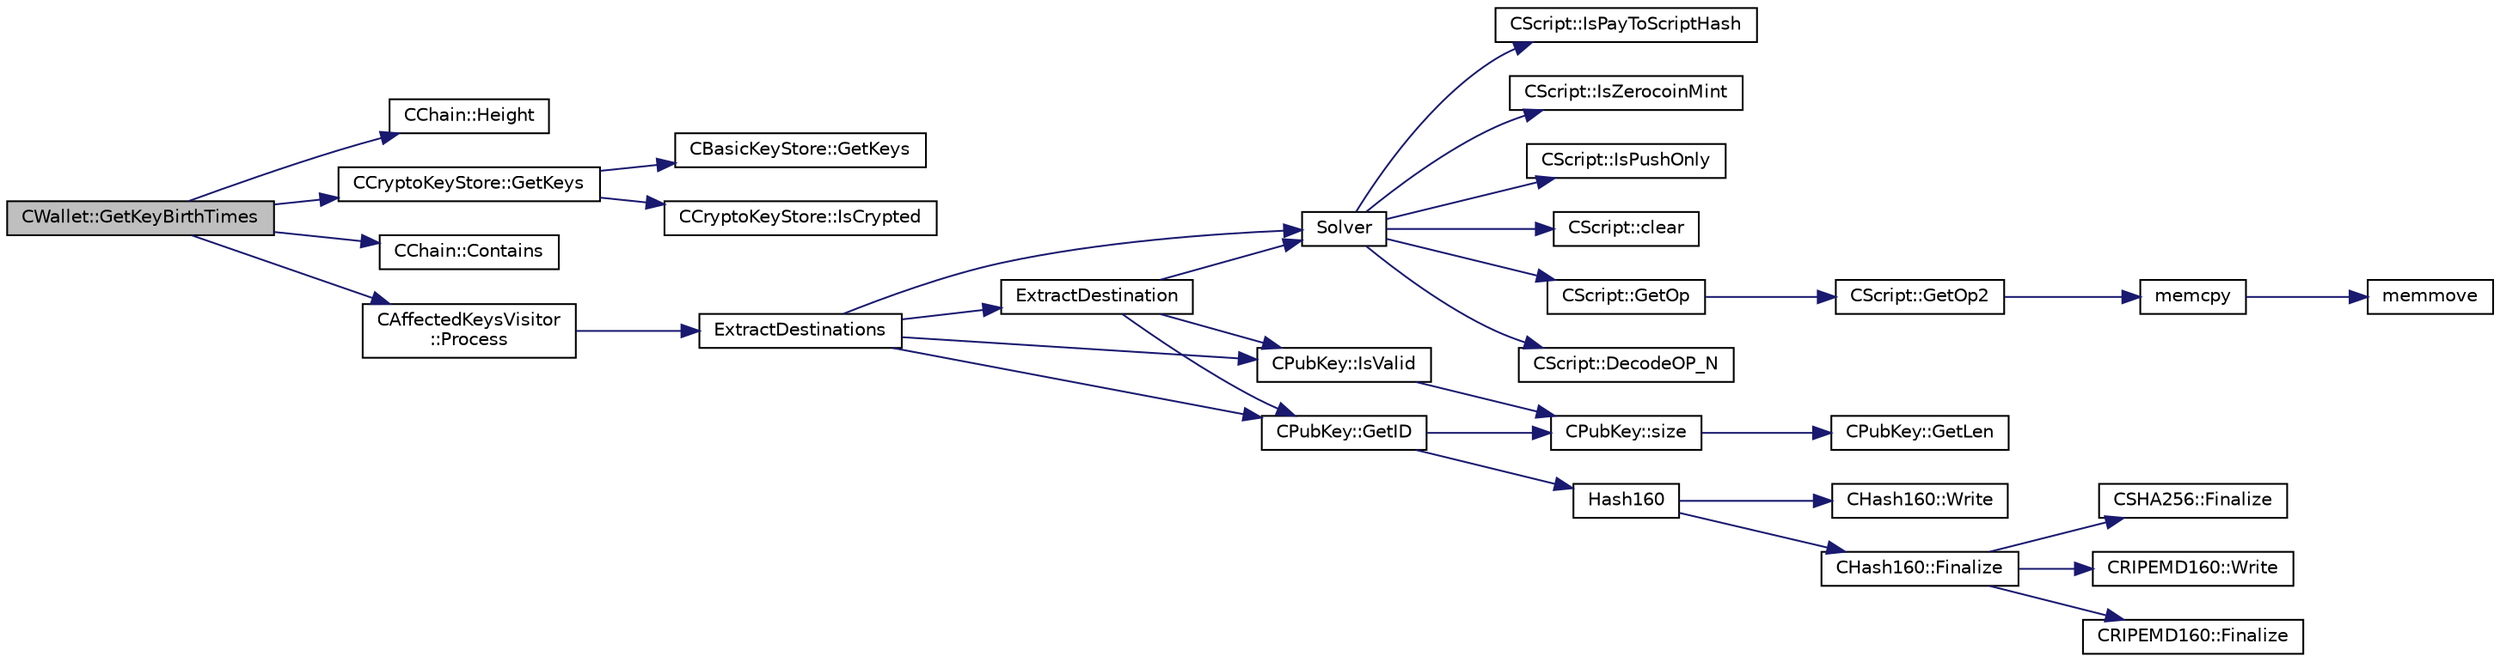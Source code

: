 digraph "CWallet::GetKeyBirthTimes"
{
  edge [fontname="Helvetica",fontsize="10",labelfontname="Helvetica",labelfontsize="10"];
  node [fontname="Helvetica",fontsize="10",shape=record];
  rankdir="LR";
  Node243 [label="CWallet::GetKeyBirthTimes",height=0.2,width=0.4,color="black", fillcolor="grey75", style="filled", fontcolor="black"];
  Node243 -> Node244 [color="midnightblue",fontsize="10",style="solid",fontname="Helvetica"];
  Node244 [label="CChain::Height",height=0.2,width=0.4,color="black", fillcolor="white", style="filled",URL="$class_c_chain.html#ad4758bc8872ce065a9579f77c3171d40",tooltip="Return the maximal height in the chain. "];
  Node243 -> Node245 [color="midnightblue",fontsize="10",style="solid",fontname="Helvetica"];
  Node245 [label="CCryptoKeyStore::GetKeys",height=0.2,width=0.4,color="black", fillcolor="white", style="filled",URL="$class_c_crypto_key_store.html#a84e2fb905745176ab784c3413520e46f"];
  Node245 -> Node246 [color="midnightblue",fontsize="10",style="solid",fontname="Helvetica"];
  Node246 [label="CCryptoKeyStore::IsCrypted",height=0.2,width=0.4,color="black", fillcolor="white", style="filled",URL="$class_c_crypto_key_store.html#acc8fed44366c98fb481333ca6e867088"];
  Node245 -> Node247 [color="midnightblue",fontsize="10",style="solid",fontname="Helvetica"];
  Node247 [label="CBasicKeyStore::GetKeys",height=0.2,width=0.4,color="black", fillcolor="white", style="filled",URL="$class_c_basic_key_store.html#a41f3895021dae008582ceb55a98b0891"];
  Node243 -> Node248 [color="midnightblue",fontsize="10",style="solid",fontname="Helvetica"];
  Node248 [label="CChain::Contains",height=0.2,width=0.4,color="black", fillcolor="white", style="filled",URL="$class_c_chain.html#af1786dc229c215dea7f727c11df2c8dc",tooltip="Efficiently check whether a block is present in this chain. "];
  Node243 -> Node249 [color="midnightblue",fontsize="10",style="solid",fontname="Helvetica"];
  Node249 [label="CAffectedKeysVisitor\l::Process",height=0.2,width=0.4,color="black", fillcolor="white", style="filled",URL="$class_c_affected_keys_visitor.html#a749859ce2a826e2d60c8fe31685efae3"];
  Node249 -> Node250 [color="midnightblue",fontsize="10",style="solid",fontname="Helvetica"];
  Node250 [label="ExtractDestinations",height=0.2,width=0.4,color="black", fillcolor="white", style="filled",URL="$standard_8cpp.html#a6948ee6aa422ed8a5ffe06ddc77a55d8"];
  Node250 -> Node251 [color="midnightblue",fontsize="10",style="solid",fontname="Helvetica"];
  Node251 [label="Solver",height=0.2,width=0.4,color="black", fillcolor="white", style="filled",URL="$standard_8cpp.html#a6ee6be50bff44464e905680c6fcee6dc",tooltip="Return public keys or hashes from scriptPubKey, for &#39;standard&#39; transaction types. ..."];
  Node251 -> Node252 [color="midnightblue",fontsize="10",style="solid",fontname="Helvetica"];
  Node252 [label="CScript::IsPayToScriptHash",height=0.2,width=0.4,color="black", fillcolor="white", style="filled",URL="$class_c_script.html#a0c3729c606d318923dc06f95d85a0971"];
  Node251 -> Node253 [color="midnightblue",fontsize="10",style="solid",fontname="Helvetica"];
  Node253 [label="CScript::IsZerocoinMint",height=0.2,width=0.4,color="black", fillcolor="white", style="filled",URL="$class_c_script.html#aadeaf93bd9c00abc9e20d082051adac8"];
  Node251 -> Node254 [color="midnightblue",fontsize="10",style="solid",fontname="Helvetica"];
  Node254 [label="CScript::IsPushOnly",height=0.2,width=0.4,color="black", fillcolor="white", style="filled",URL="$class_c_script.html#a090905f875fa5a40e616b319de8e973f",tooltip="Called by IsStandardTx and P2SH/BIP62 VerifyScript (which makes it consensus-critical). "];
  Node251 -> Node255 [color="midnightblue",fontsize="10",style="solid",fontname="Helvetica"];
  Node255 [label="CScript::clear",height=0.2,width=0.4,color="black", fillcolor="white", style="filled",URL="$class_c_script.html#a7b2baf842621f07c4939408acf63377c"];
  Node251 -> Node256 [color="midnightblue",fontsize="10",style="solid",fontname="Helvetica"];
  Node256 [label="CScript::GetOp",height=0.2,width=0.4,color="black", fillcolor="white", style="filled",URL="$class_c_script.html#a94635ed93d8d244ec3acfa83f9ecfe5f"];
  Node256 -> Node257 [color="midnightblue",fontsize="10",style="solid",fontname="Helvetica"];
  Node257 [label="CScript::GetOp2",height=0.2,width=0.4,color="black", fillcolor="white", style="filled",URL="$class_c_script.html#aac2dbe75742054049b0c6de0e9473ef0"];
  Node257 -> Node258 [color="midnightblue",fontsize="10",style="solid",fontname="Helvetica"];
  Node258 [label="memcpy",height=0.2,width=0.4,color="black", fillcolor="white", style="filled",URL="$glibc__compat_8cpp.html#a0f46826ab0466591e136db24394923cf"];
  Node258 -> Node259 [color="midnightblue",fontsize="10",style="solid",fontname="Helvetica"];
  Node259 [label="memmove",height=0.2,width=0.4,color="black", fillcolor="white", style="filled",URL="$glibc__compat_8cpp.html#a9778d49e9029dd75bc53ecbbf9f5e9a1"];
  Node251 -> Node260 [color="midnightblue",fontsize="10",style="solid",fontname="Helvetica"];
  Node260 [label="CScript::DecodeOP_N",height=0.2,width=0.4,color="black", fillcolor="white", style="filled",URL="$class_c_script.html#a7f975fca06b3e9a17da8ba23c7647e2e",tooltip="Encode/decode small integers: "];
  Node250 -> Node261 [color="midnightblue",fontsize="10",style="solid",fontname="Helvetica"];
  Node261 [label="CPubKey::IsValid",height=0.2,width=0.4,color="black", fillcolor="white", style="filled",URL="$class_c_pub_key.html#a4fa94293cf8577fd039b9a133f6c7f30"];
  Node261 -> Node262 [color="midnightblue",fontsize="10",style="solid",fontname="Helvetica"];
  Node262 [label="CPubKey::size",height=0.2,width=0.4,color="black", fillcolor="white", style="filled",URL="$class_c_pub_key.html#a6bb28fcf0a5f799c69f5b7269363b309",tooltip="Simple read-only vector-like interface to the pubkey data. "];
  Node262 -> Node263 [color="midnightblue",fontsize="10",style="solid",fontname="Helvetica"];
  Node263 [label="CPubKey::GetLen",height=0.2,width=0.4,color="black", fillcolor="white", style="filled",URL="$class_c_pub_key.html#a7dc71b3f037c84268dc22de97d7b65fb",tooltip="Compute the length of a pubkey with a given first byte. "];
  Node250 -> Node264 [color="midnightblue",fontsize="10",style="solid",fontname="Helvetica"];
  Node264 [label="CPubKey::GetID",height=0.2,width=0.4,color="black", fillcolor="white", style="filled",URL="$class_c_pub_key.html#a2675f7e6f72eff68e7a5227289feb021",tooltip="Get the KeyID of this public key (hash of its serialization) "];
  Node264 -> Node265 [color="midnightblue",fontsize="10",style="solid",fontname="Helvetica"];
  Node265 [label="Hash160",height=0.2,width=0.4,color="black", fillcolor="white", style="filled",URL="$hash_8h.html#a4490f70ddae16e9e48460a0416a48a6b",tooltip="Compute the 160-bit hash an object. "];
  Node265 -> Node266 [color="midnightblue",fontsize="10",style="solid",fontname="Helvetica"];
  Node266 [label="CHash160::Write",height=0.2,width=0.4,color="black", fillcolor="white", style="filled",URL="$class_c_hash160.html#af56cdd9443013eb68b246aa8450217f2"];
  Node265 -> Node267 [color="midnightblue",fontsize="10",style="solid",fontname="Helvetica"];
  Node267 [label="CHash160::Finalize",height=0.2,width=0.4,color="black", fillcolor="white", style="filled",URL="$class_c_hash160.html#a9bb08e1772002ae1a5d85017ba7952ee"];
  Node267 -> Node268 [color="midnightblue",fontsize="10",style="solid",fontname="Helvetica"];
  Node268 [label="CSHA256::Finalize",height=0.2,width=0.4,color="black", fillcolor="white", style="filled",URL="$class_c_s_h_a256.html#a4259230be0caefa590bc324fc12b9b90"];
  Node267 -> Node269 [color="midnightblue",fontsize="10",style="solid",fontname="Helvetica"];
  Node269 [label="CRIPEMD160::Write",height=0.2,width=0.4,color="black", fillcolor="white", style="filled",URL="$class_c_r_i_p_e_m_d160.html#a221143b9d94af623d07c4f4ba1bf6007"];
  Node267 -> Node270 [color="midnightblue",fontsize="10",style="solid",fontname="Helvetica"];
  Node270 [label="CRIPEMD160::Finalize",height=0.2,width=0.4,color="black", fillcolor="white", style="filled",URL="$class_c_r_i_p_e_m_d160.html#a2a11566fbf9d1339b819833313fc4e51"];
  Node264 -> Node262 [color="midnightblue",fontsize="10",style="solid",fontname="Helvetica"];
  Node250 -> Node271 [color="midnightblue",fontsize="10",style="solid",fontname="Helvetica"];
  Node271 [label="ExtractDestination",height=0.2,width=0.4,color="black", fillcolor="white", style="filled",URL="$standard_8cpp.html#a951f7e601746ae076afdf3169ecca2fc"];
  Node271 -> Node251 [color="midnightblue",fontsize="10",style="solid",fontname="Helvetica"];
  Node271 -> Node261 [color="midnightblue",fontsize="10",style="solid",fontname="Helvetica"];
  Node271 -> Node264 [color="midnightblue",fontsize="10",style="solid",fontname="Helvetica"];
}

